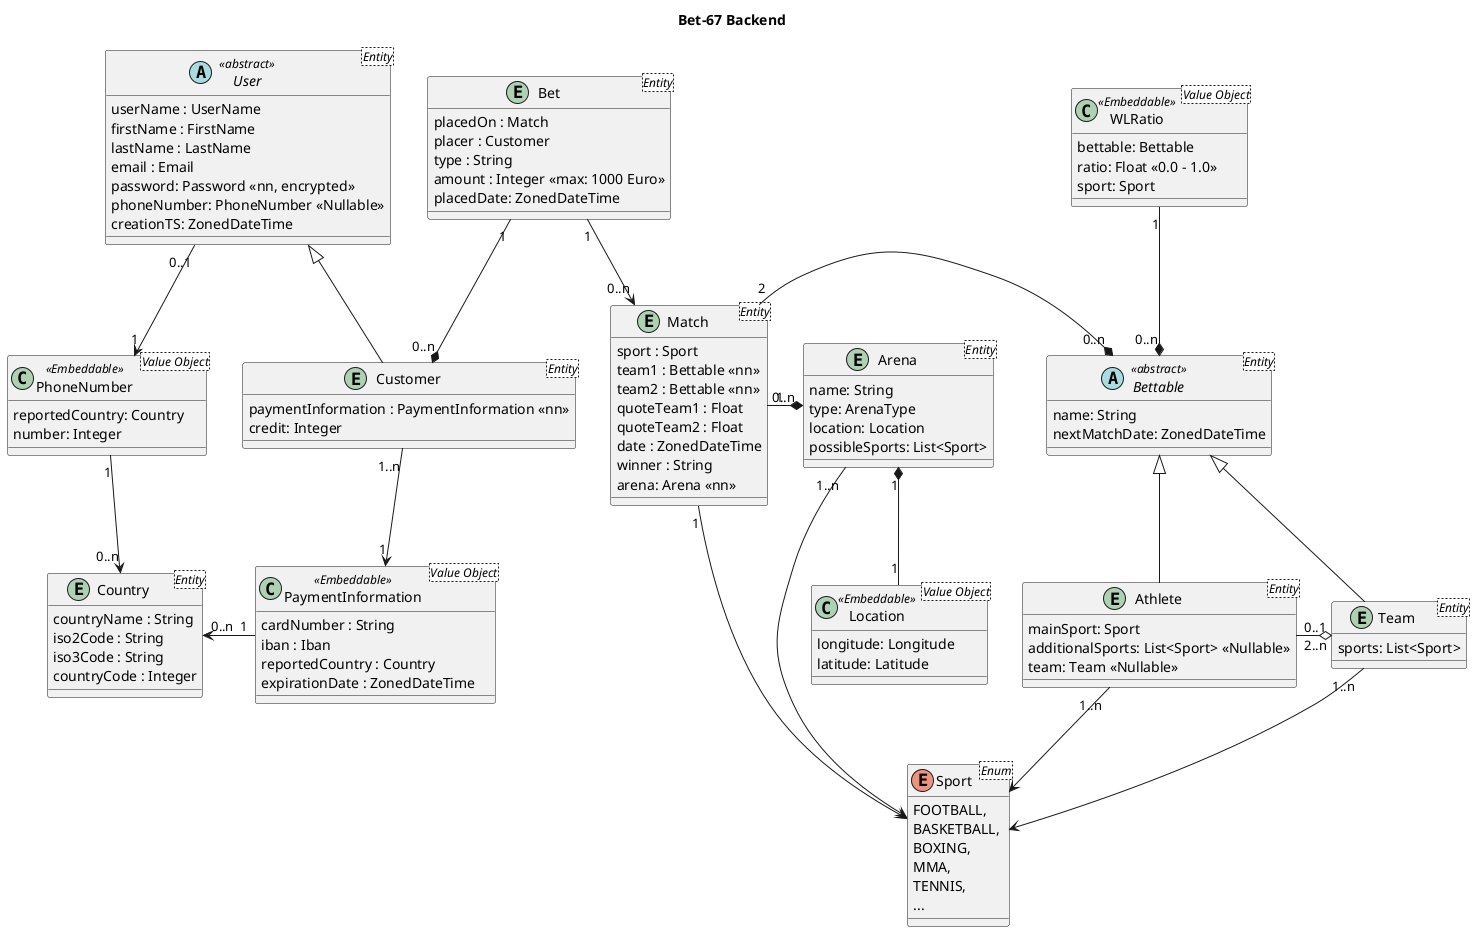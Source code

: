 @startuml

title Bet-67 Backend

abstract class User <Entity> <<abstract>> {
    userName : UserName
    firstName : FirstName
    lastName : LastName
    email : Email
    password: Password <<nn, encrypted>>
    phoneNumber: PhoneNumber <<Nullable>>
    creationTS: ZonedDateTime
}

class PhoneNumber <Value Object> <<Embeddable>> {
    reportedCountry: Country
    number: Integer
}

entity Customer <Entity> extends User{
    paymentInformation : PaymentInformation <<nn>>
    credit: Integer
}

entity Bet <Entity> {
    placedOn : Match
    placer : Customer
    type : String
    amount : Integer <<max: 1000 Euro>>
    placedDate: ZonedDateTime
}

' TODO:
' Maybe add functionality for more than 1v1s

entity Match <Entity> {
    sport : Sport
    team1 : Bettable <<nn>>
    team2 : Bettable <<nn>>
    quoteTeam1 : Float
    quoteTeam2 : Float
    date : ZonedDateTime
    winner : String
    arena: Arena <<nn>>
}

entity Arena <Entity> {
    name: String
    type: ArenaType
    location: Location
    possibleSports: List<Sport>
}

class Location <Value Object> <<Embeddable>> {
    longitude: Longitude
    latitude: Latitude
}

abstract class Bettable <Entity> <<abstract>> {
    name: String
    nextMatchDate: ZonedDateTime
}

class WLRatio <Value Object> <<Embeddable>> {
    bettable: Bettable
    ratio: Float <<0.0 - 1.0>>
    sport: Sport
}

entity Team <Entity> extends Bettable{
    sports: List<Sport>
}

entity Athlete <Entity> extends Bettable{
    mainSport: Sport
    additionalSports: List<Sport> <<Nullable>>
    team: Team <<Nullable>>
}

class PaymentInformation <Value Object>  <<Embeddable>> {
    cardNumber : String
    iban : Iban
    reportedCountry : Country
    expirationDate : ZonedDateTime
}

entity Country <Entity> {
    countryName : String
    iso2Code : String
    iso3Code : String
    countryCode : Integer
}

enum Sport <Enum> {
    FOOTBALL,
    BASKETBALL,
    BOXING,
    MMA,
    TENNIS,
    ...
}

Bet "1" --* "0..n" Customer
Customer "1..n" --> "1" PaymentInformation
PaymentInformation "1" -left> "0..n" Country
PhoneNumber "1" --> "0..n" Country
Bet "1" --> "0..n" Match
Match "2" -* "0..n" Bettable
WLRatio "1" --* "0..n" Bettable
Match "1" -* "0..n" Arena
Arena "1" *-- "1" Location
Team "1..n" --> Sport
Athlete "1..n" --> Sport
Match "1" --> Sport
Arena "1..n" -> Sport
User "0..1" --> "1" PhoneNumber
Athlete "0..1" -o "2..n" Team

@enduml